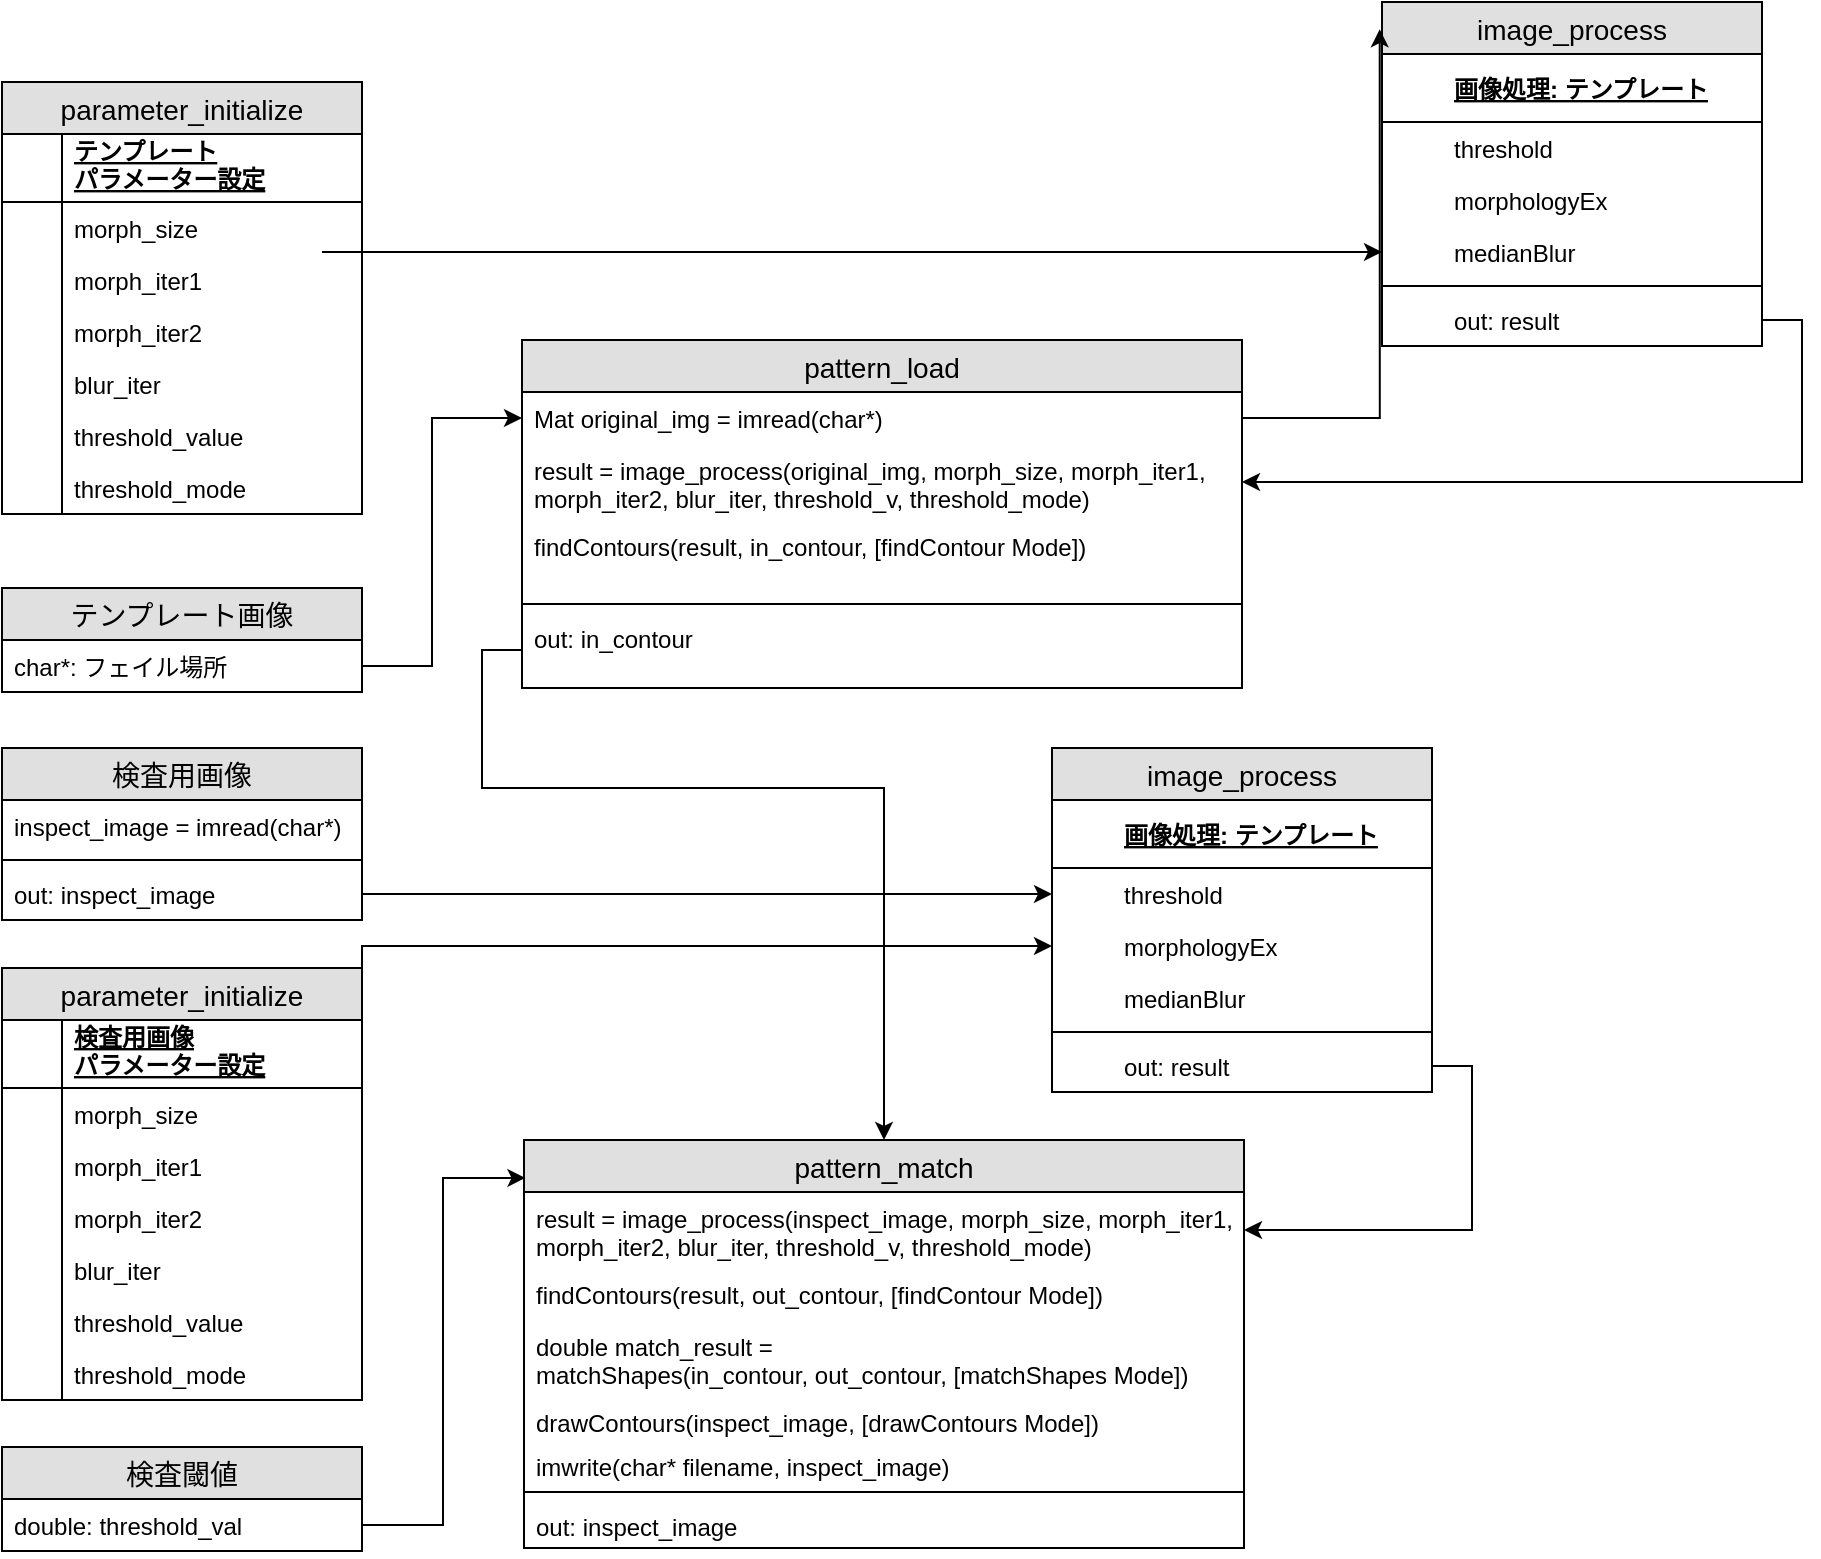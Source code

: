 <mxfile type="github" version="10.5.7"><diagram id="e56a1550-8fbb-45ad-956c-1786394a9013" name="Page-1"><mxGraphModel grid="1" dx="2220" dy="1553" gridSize="10" guides="1" tooltips="1" connect="1" arrows="1" fold="1" page="1" pageScale="1" pageWidth="1169" pageHeight="827" math="0" shadow="0" background="#ffffff"><root><mxCell id="0" /><mxCell id="1" parent="0" /><mxCell id="8Xmpn3u3pJ4hBeIKlxWt-1" value="pattern_load" parent="1" style="swimlane;fontStyle=0;childLayout=stackLayout;horizontal=1;startSize=26;fillColor=#e0e0e0;horizontalStack=0;resizeParent=1;resizeParentMax=0;resizeLast=0;collapsible=1;marginBottom=0;swimlaneFillColor=#ffffff;align=center;fontSize=14;" vertex="1"><mxGeometry as="geometry" x="310" y="176" width="360" height="174" /></mxCell><mxCell id="8Xmpn3u3pJ4hBeIKlxWt-2" value="Mat original_img = imread(char*)&#10;" parent="8Xmpn3u3pJ4hBeIKlxWt-1" style="text;strokeColor=none;fillColor=none;spacingLeft=4;spacingRight=4;overflow=hidden;rotatable=0;points=[[0,0.5],[1,0.5]];portConstraint=eastwest;fontSize=12;" vertex="1"><mxGeometry as="geometry" y="26" width="360" height="26" /></mxCell><mxCell id="8Xmpn3u3pJ4hBeIKlxWt-3" value="result = image_process(original_img, morph_size, morph_iter1, &#10;morph_iter2, blur_iter, threshold_v, threshold_mode)&#10;" parent="8Xmpn3u3pJ4hBeIKlxWt-1" style="text;strokeColor=none;fillColor=none;spacingLeft=4;spacingRight=4;overflow=hidden;rotatable=0;points=[[0,0.5],[1,0.5]];portConstraint=eastwest;fontSize=12;" vertex="1"><mxGeometry as="geometry" y="52" width="360" height="38" /></mxCell><mxCell id="8Xmpn3u3pJ4hBeIKlxWt-32" value="findContours(result, in_contour, [findContour Mode])" parent="8Xmpn3u3pJ4hBeIKlxWt-1" style="text;strokeColor=none;fillColor=none;spacingLeft=4;spacingRight=4;overflow=hidden;rotatable=0;points=[[0,0.5],[1,0.5]];portConstraint=eastwest;fontSize=12;" vertex="1"><mxGeometry as="geometry" y="90" width="360" height="38" /></mxCell><mxCell id="8Xmpn3u3pJ4hBeIKlxWt-34" value="" parent="8Xmpn3u3pJ4hBeIKlxWt-1" style="line;strokeWidth=1;fillColor=none;align=left;verticalAlign=middle;spacingTop=-1;spacingLeft=3;spacingRight=3;rotatable=0;labelPosition=right;points=[];portConstraint=eastwest;fontSize=12;" vertex="1"><mxGeometry as="geometry" y="128" width="360" height="8" /></mxCell><mxCell id="8Xmpn3u3pJ4hBeIKlxWt-33" value="out: in_contour" parent="8Xmpn3u3pJ4hBeIKlxWt-1" style="text;strokeColor=none;fillColor=none;spacingLeft=4;spacingRight=4;overflow=hidden;rotatable=0;points=[[0,0.5],[1,0.5]];portConstraint=eastwest;fontSize=12;" vertex="1"><mxGeometry as="geometry" y="136" width="360" height="38" /></mxCell><mxCell id="8Xmpn3u3pJ4hBeIKlxWt-5" value="parameter_initialize" parent="1" style="swimlane;fontStyle=0;childLayout=stackLayout;horizontal=1;startSize=26;fillColor=#e0e0e0;horizontalStack=0;resizeParent=1;resizeParentMax=0;resizeLast=0;collapsible=1;marginBottom=0;swimlaneFillColor=#ffffff;align=center;fontSize=14;" vertex="1"><mxGeometry as="geometry" x="50" y="47" width="180" height="216" /></mxCell><mxCell id="8Xmpn3u3pJ4hBeIKlxWt-6" value="テンプレート&#10;パラメーター設定&#10;" parent="8Xmpn3u3pJ4hBeIKlxWt-5" style="shape=partialRectangle;top=0;left=0;right=0;bottom=1;align=left;verticalAlign=middle;fillColor=none;spacingLeft=34;spacingRight=4;overflow=hidden;rotatable=0;points=[[0,0.5],[1,0.5]];portConstraint=eastwest;dropTarget=0;fontStyle=5;fontSize=12;" vertex="1"><mxGeometry as="geometry" y="26" width="180" height="34" /></mxCell><mxCell id="8Xmpn3u3pJ4hBeIKlxWt-7" value="" parent="8Xmpn3u3pJ4hBeIKlxWt-6" style="shape=partialRectangle;top=0;left=0;bottom=0;fillColor=none;align=left;verticalAlign=middle;spacingLeft=4;spacingRight=4;overflow=hidden;rotatable=0;points=[];portConstraint=eastwest;part=1;fontSize=12;" vertex="1" connectable="0"><mxGeometry as="geometry" width="30" height="34" /></mxCell><mxCell id="8Xmpn3u3pJ4hBeIKlxWt-8" value="morph_size" parent="8Xmpn3u3pJ4hBeIKlxWt-5" style="shape=partialRectangle;top=0;left=0;right=0;bottom=0;align=left;verticalAlign=top;fillColor=none;spacingLeft=34;spacingRight=4;overflow=hidden;rotatable=0;points=[[0,0.5],[1,0.5]];portConstraint=eastwest;dropTarget=0;fontSize=12;" vertex="1"><mxGeometry as="geometry" y="60" width="180" height="26" /></mxCell><mxCell id="8Xmpn3u3pJ4hBeIKlxWt-9" value="" parent="8Xmpn3u3pJ4hBeIKlxWt-8" style="shape=partialRectangle;top=0;left=0;bottom=0;fillColor=none;align=left;verticalAlign=top;spacingLeft=4;spacingRight=4;overflow=hidden;rotatable=0;points=[];portConstraint=eastwest;part=1;fontSize=12;" vertex="1" connectable="0"><mxGeometry as="geometry" width="30" height="26" /></mxCell><mxCell id="8Xmpn3u3pJ4hBeIKlxWt-10" value="morph_iter1&#10;" parent="8Xmpn3u3pJ4hBeIKlxWt-5" style="shape=partialRectangle;top=0;left=0;right=0;bottom=0;align=left;verticalAlign=top;fillColor=none;spacingLeft=34;spacingRight=4;overflow=hidden;rotatable=0;points=[[0,0.5],[1,0.5]];portConstraint=eastwest;dropTarget=0;fontSize=12;" vertex="1"><mxGeometry as="geometry" y="86" width="180" height="26" /></mxCell><mxCell id="8Xmpn3u3pJ4hBeIKlxWt-11" value="" parent="8Xmpn3u3pJ4hBeIKlxWt-10" style="shape=partialRectangle;top=0;left=0;bottom=0;fillColor=none;align=left;verticalAlign=top;spacingLeft=4;spacingRight=4;overflow=hidden;rotatable=0;points=[];portConstraint=eastwest;part=1;fontSize=12;" vertex="1" connectable="0"><mxGeometry as="geometry" width="30" height="26" /></mxCell><mxCell id="8Xmpn3u3pJ4hBeIKlxWt-12" value="morph_iter2&#10;" parent="8Xmpn3u3pJ4hBeIKlxWt-5" style="shape=partialRectangle;top=0;left=0;right=0;bottom=0;align=left;verticalAlign=top;fillColor=none;spacingLeft=34;spacingRight=4;overflow=hidden;rotatable=0;points=[[0,0.5],[1,0.5]];portConstraint=eastwest;dropTarget=0;fontSize=12;" vertex="1"><mxGeometry as="geometry" y="112" width="180" height="26" /></mxCell><mxCell id="8Xmpn3u3pJ4hBeIKlxWt-13" value="" parent="8Xmpn3u3pJ4hBeIKlxWt-12" style="shape=partialRectangle;top=0;left=0;bottom=0;fillColor=none;align=left;verticalAlign=top;spacingLeft=4;spacingRight=4;overflow=hidden;rotatable=0;points=[];portConstraint=eastwest;part=1;fontSize=12;" vertex="1" connectable="0"><mxGeometry as="geometry" width="30" height="26" /></mxCell><mxCell id="8Xmpn3u3pJ4hBeIKlxWt-16" value="blur_iter&#10;" parent="8Xmpn3u3pJ4hBeIKlxWt-5" style="shape=partialRectangle;top=0;left=0;right=0;bottom=0;align=left;verticalAlign=top;fillColor=none;spacingLeft=34;spacingRight=4;overflow=hidden;rotatable=0;points=[[0,0.5],[1,0.5]];portConstraint=eastwest;dropTarget=0;fontSize=12;" vertex="1"><mxGeometry as="geometry" y="138" width="180" height="26" /></mxCell><mxCell id="8Xmpn3u3pJ4hBeIKlxWt-17" value="" parent="8Xmpn3u3pJ4hBeIKlxWt-16" style="shape=partialRectangle;top=0;left=0;bottom=0;fillColor=none;align=left;verticalAlign=top;spacingLeft=4;spacingRight=4;overflow=hidden;rotatable=0;points=[];portConstraint=eastwest;part=1;fontSize=12;" vertex="1" connectable="0"><mxGeometry as="geometry" width="30" height="26" /></mxCell><mxCell id="8Xmpn3u3pJ4hBeIKlxWt-18" value="threshold_value&#10;" parent="8Xmpn3u3pJ4hBeIKlxWt-5" style="shape=partialRectangle;top=0;left=0;right=0;bottom=0;align=left;verticalAlign=top;fillColor=none;spacingLeft=34;spacingRight=4;overflow=hidden;rotatable=0;points=[[0,0.5],[1,0.5]];portConstraint=eastwest;dropTarget=0;fontSize=12;" vertex="1"><mxGeometry as="geometry" y="164" width="180" height="26" /></mxCell><mxCell id="8Xmpn3u3pJ4hBeIKlxWt-19" value="" parent="8Xmpn3u3pJ4hBeIKlxWt-18" style="shape=partialRectangle;top=0;left=0;bottom=0;fillColor=none;align=left;verticalAlign=top;spacingLeft=4;spacingRight=4;overflow=hidden;rotatable=0;points=[];portConstraint=eastwest;part=1;fontSize=12;" vertex="1" connectable="0"><mxGeometry as="geometry" width="30" height="26" /></mxCell><mxCell id="8Xmpn3u3pJ4hBeIKlxWt-20" value="threshold_mode&#10;" parent="8Xmpn3u3pJ4hBeIKlxWt-5" style="shape=partialRectangle;top=0;left=0;right=0;bottom=0;align=left;verticalAlign=top;fillColor=none;spacingLeft=34;spacingRight=4;overflow=hidden;rotatable=0;points=[[0,0.5],[1,0.5]];portConstraint=eastwest;dropTarget=0;fontSize=12;" vertex="1"><mxGeometry as="geometry" y="190" width="180" height="26" /></mxCell><mxCell id="8Xmpn3u3pJ4hBeIKlxWt-21" value="" parent="8Xmpn3u3pJ4hBeIKlxWt-20" style="shape=partialRectangle;top=0;left=0;bottom=0;fillColor=none;align=left;verticalAlign=top;spacingLeft=4;spacingRight=4;overflow=hidden;rotatable=0;points=[];portConstraint=eastwest;part=1;fontSize=12;" vertex="1" connectable="0"><mxGeometry as="geometry" width="30" height="26" /></mxCell><mxCell id="8Xmpn3u3pJ4hBeIKlxWt-22" value="テンプレート画像" parent="1" style="swimlane;fontStyle=0;childLayout=stackLayout;horizontal=1;startSize=26;fillColor=#e0e0e0;horizontalStack=0;resizeParent=1;resizeParentMax=0;resizeLast=0;collapsible=1;marginBottom=0;swimlaneFillColor=#ffffff;align=center;fontSize=14;" vertex="1"><mxGeometry as="geometry" x="50" y="300" width="180" height="52" /></mxCell><mxCell id="8Xmpn3u3pJ4hBeIKlxWt-23" value="char*: フェイル場所" parent="8Xmpn3u3pJ4hBeIKlxWt-22" style="text;strokeColor=none;fillColor=none;spacingLeft=4;spacingRight=4;overflow=hidden;rotatable=0;points=[[0,0.5],[1,0.5]];portConstraint=eastwest;fontSize=12;" vertex="1"><mxGeometry as="geometry" y="26" width="180" height="26" /></mxCell><mxCell id="8Xmpn3u3pJ4hBeIKlxWt-26" parent="1" style="edgeStyle=orthogonalEdgeStyle;rounded=0;orthogonalLoop=1;jettySize=auto;html=1;exitX=1;exitY=0.5;exitDx=0;exitDy=0;entryX=0;entryY=0.5;entryDx=0;entryDy=0;" edge="1" target="8Xmpn3u3pJ4hBeIKlxWt-2" source="8Xmpn3u3pJ4hBeIKlxWt-23"><mxGeometry as="geometry" relative="1"><Array as="points"><mxPoint x="265" y="339" /><mxPoint x="265" y="215" /></Array></mxGeometry></mxCell><mxCell id="8Xmpn3u3pJ4hBeIKlxWt-35" value="image_process" parent="1" style="swimlane;fontStyle=0;childLayout=stackLayout;horizontal=1;startSize=26;fillColor=#e0e0e0;horizontalStack=0;resizeParent=1;resizeParentMax=0;resizeLast=0;collapsible=1;marginBottom=0;swimlaneFillColor=#ffffff;align=center;fontSize=14;" vertex="1"><mxGeometry as="geometry" x="740" y="7" width="190" height="172" /></mxCell><mxCell id="8Xmpn3u3pJ4hBeIKlxWt-36" value="画像処理: テンプレート" parent="8Xmpn3u3pJ4hBeIKlxWt-35" style="shape=partialRectangle;top=0;left=0;right=0;bottom=1;align=left;verticalAlign=middle;fillColor=none;spacingLeft=34;spacingRight=4;overflow=hidden;rotatable=0;points=[[0,0.5],[1,0.5]];portConstraint=eastwest;dropTarget=0;fontStyle=5;fontSize=12;" vertex="1"><mxGeometry as="geometry" y="26" width="190" height="34" /></mxCell><mxCell id="8Xmpn3u3pJ4hBeIKlxWt-38" value="threshold" parent="8Xmpn3u3pJ4hBeIKlxWt-35" style="shape=partialRectangle;top=0;left=0;right=0;bottom=0;align=left;verticalAlign=top;fillColor=none;spacingLeft=34;spacingRight=4;overflow=hidden;rotatable=0;points=[[0,0.5],[1,0.5]];portConstraint=eastwest;dropTarget=0;fontSize=12;" vertex="1"><mxGeometry as="geometry" y="60" width="190" height="26" /></mxCell><mxCell id="8Xmpn3u3pJ4hBeIKlxWt-40" value="morphologyEx" parent="8Xmpn3u3pJ4hBeIKlxWt-35" style="shape=partialRectangle;top=0;left=0;right=0;bottom=0;align=left;verticalAlign=top;fillColor=none;spacingLeft=34;spacingRight=4;overflow=hidden;rotatable=0;points=[[0,0.5],[1,0.5]];portConstraint=eastwest;dropTarget=0;fontSize=12;" vertex="1"><mxGeometry as="geometry" y="86" width="190" height="26" /></mxCell><mxCell id="8Xmpn3u3pJ4hBeIKlxWt-42" value="medianBlur" parent="8Xmpn3u3pJ4hBeIKlxWt-35" style="shape=partialRectangle;top=0;left=0;right=0;bottom=0;align=left;verticalAlign=top;fillColor=none;spacingLeft=34;spacingRight=4;overflow=hidden;rotatable=0;points=[[0,0.5],[1,0.5]];portConstraint=eastwest;dropTarget=0;fontSize=12;" vertex="1"><mxGeometry as="geometry" y="112" width="190" height="26" /></mxCell><mxCell id="8Xmpn3u3pJ4hBeIKlxWt-58" value="" parent="8Xmpn3u3pJ4hBeIKlxWt-35" style="line;strokeWidth=1;fillColor=none;align=left;verticalAlign=middle;spacingTop=-1;spacingLeft=3;spacingRight=3;rotatable=0;labelPosition=right;points=[];portConstraint=eastwest;fontSize=12;" vertex="1"><mxGeometry as="geometry" y="138" width="190" height="8" /></mxCell><mxCell id="8Xmpn3u3pJ4hBeIKlxWt-56" value="out: result&#10;" parent="8Xmpn3u3pJ4hBeIKlxWt-35" style="shape=partialRectangle;top=0;left=0;right=0;bottom=0;align=left;verticalAlign=top;fillColor=none;spacingLeft=34;spacingRight=4;overflow=hidden;rotatable=0;points=[[0,0.5],[1,0.5]];portConstraint=eastwest;dropTarget=0;fontSize=12;" vertex="1"><mxGeometry as="geometry" y="146" width="190" height="26" /></mxCell><mxCell id="8Xmpn3u3pJ4hBeIKlxWt-54" parent="1" style="edgeStyle=orthogonalEdgeStyle;rounded=0;orthogonalLoop=1;jettySize=auto;html=1;entryX=0;entryY=0.5;entryDx=0;entryDy=0;" edge="1" target="8Xmpn3u3pJ4hBeIKlxWt-42"><mxGeometry as="geometry" relative="1"><mxPoint as="sourcePoint" x="210" y="132" /><Array as="points"><mxPoint x="210" y="132" /></Array></mxGeometry></mxCell><mxCell id="8Xmpn3u3pJ4hBeIKlxWt-55" parent="1" style="edgeStyle=orthogonalEdgeStyle;rounded=0;orthogonalLoop=1;jettySize=auto;html=1;exitX=1;exitY=0.5;exitDx=0;exitDy=0;entryX=-0.006;entryY=0.079;entryDx=0;entryDy=0;entryPerimeter=0;" edge="1" target="8Xmpn3u3pJ4hBeIKlxWt-35" source="8Xmpn3u3pJ4hBeIKlxWt-2"><mxGeometry as="geometry" relative="1" /></mxCell><mxCell id="8Xmpn3u3pJ4hBeIKlxWt-59" parent="1" style="edgeStyle=orthogonalEdgeStyle;rounded=0;orthogonalLoop=1;jettySize=auto;html=1;exitX=1;exitY=0.5;exitDx=0;exitDy=0;entryX=1;entryY=0.5;entryDx=0;entryDy=0;" edge="1" target="8Xmpn3u3pJ4hBeIKlxWt-3" source="8Xmpn3u3pJ4hBeIKlxWt-56"><mxGeometry as="geometry" relative="1" /></mxCell><mxCell id="8Xmpn3u3pJ4hBeIKlxWt-60" value="検査用画像" parent="1" style="swimlane;fontStyle=0;childLayout=stackLayout;horizontal=1;startSize=26;fillColor=#e0e0e0;horizontalStack=0;resizeParent=1;resizeParentMax=0;resizeLast=0;collapsible=1;marginBottom=0;swimlaneFillColor=#ffffff;align=center;fontSize=14;" vertex="1"><mxGeometry as="geometry" x="50" y="380" width="180" height="86" /></mxCell><mxCell id="8Xmpn3u3pJ4hBeIKlxWt-61" value="inspect_image = imread(char*)" parent="8Xmpn3u3pJ4hBeIKlxWt-60" style="text;strokeColor=none;fillColor=none;spacingLeft=4;spacingRight=4;overflow=hidden;rotatable=0;points=[[0,0.5],[1,0.5]];portConstraint=eastwest;fontSize=12;" vertex="1"><mxGeometry as="geometry" y="26" width="180" height="26" /></mxCell><mxCell id="8Xmpn3u3pJ4hBeIKlxWt-63" value="" parent="8Xmpn3u3pJ4hBeIKlxWt-60" style="line;strokeWidth=1;fillColor=none;align=left;verticalAlign=middle;spacingTop=-1;spacingLeft=3;spacingRight=3;rotatable=0;labelPosition=right;points=[];portConstraint=eastwest;fontSize=12;" vertex="1"><mxGeometry as="geometry" y="52" width="180" height="8" /></mxCell><mxCell id="8Xmpn3u3pJ4hBeIKlxWt-62" value="out: inspect_image&#10;" parent="8Xmpn3u3pJ4hBeIKlxWt-60" style="text;strokeColor=none;fillColor=none;spacingLeft=4;spacingRight=4;overflow=hidden;rotatable=0;points=[[0,0.5],[1,0.5]];portConstraint=eastwest;fontSize=12;" vertex="1"><mxGeometry as="geometry" y="60" width="180" height="26" /></mxCell><mxCell id="8Xmpn3u3pJ4hBeIKlxWt-64" value="parameter_initialize" parent="1" style="swimlane;fontStyle=0;childLayout=stackLayout;horizontal=1;startSize=26;fillColor=#e0e0e0;horizontalStack=0;resizeParent=1;resizeParentMax=0;resizeLast=0;collapsible=1;marginBottom=0;swimlaneFillColor=#ffffff;align=center;fontSize=14;" vertex="1"><mxGeometry as="geometry" x="50" y="490" width="180" height="216" /></mxCell><mxCell id="8Xmpn3u3pJ4hBeIKlxWt-65" value="検査用画像&#10;パラメーター設定&#10;" parent="8Xmpn3u3pJ4hBeIKlxWt-64" style="shape=partialRectangle;top=0;left=0;right=0;bottom=1;align=left;verticalAlign=middle;fillColor=none;spacingLeft=34;spacingRight=4;overflow=hidden;rotatable=0;points=[[0,0.5],[1,0.5]];portConstraint=eastwest;dropTarget=0;fontStyle=5;fontSize=12;" vertex="1"><mxGeometry as="geometry" y="26" width="180" height="34" /></mxCell><mxCell id="8Xmpn3u3pJ4hBeIKlxWt-66" value="" parent="8Xmpn3u3pJ4hBeIKlxWt-65" style="shape=partialRectangle;top=0;left=0;bottom=0;fillColor=none;align=left;verticalAlign=middle;spacingLeft=4;spacingRight=4;overflow=hidden;rotatable=0;points=[];portConstraint=eastwest;part=1;fontSize=12;" vertex="1" connectable="0"><mxGeometry as="geometry" width="30" height="34" /></mxCell><mxCell id="8Xmpn3u3pJ4hBeIKlxWt-67" value="morph_size" parent="8Xmpn3u3pJ4hBeIKlxWt-64" style="shape=partialRectangle;top=0;left=0;right=0;bottom=0;align=left;verticalAlign=top;fillColor=none;spacingLeft=34;spacingRight=4;overflow=hidden;rotatable=0;points=[[0,0.5],[1,0.5]];portConstraint=eastwest;dropTarget=0;fontSize=12;" vertex="1"><mxGeometry as="geometry" y="60" width="180" height="26" /></mxCell><mxCell id="8Xmpn3u3pJ4hBeIKlxWt-68" value="" parent="8Xmpn3u3pJ4hBeIKlxWt-67" style="shape=partialRectangle;top=0;left=0;bottom=0;fillColor=none;align=left;verticalAlign=top;spacingLeft=4;spacingRight=4;overflow=hidden;rotatable=0;points=[];portConstraint=eastwest;part=1;fontSize=12;" vertex="1" connectable="0"><mxGeometry as="geometry" width="30" height="26" /></mxCell><mxCell id="8Xmpn3u3pJ4hBeIKlxWt-69" value="morph_iter1&#10;" parent="8Xmpn3u3pJ4hBeIKlxWt-64" style="shape=partialRectangle;top=0;left=0;right=0;bottom=0;align=left;verticalAlign=top;fillColor=none;spacingLeft=34;spacingRight=4;overflow=hidden;rotatable=0;points=[[0,0.5],[1,0.5]];portConstraint=eastwest;dropTarget=0;fontSize=12;" vertex="1"><mxGeometry as="geometry" y="86" width="180" height="26" /></mxCell><mxCell id="8Xmpn3u3pJ4hBeIKlxWt-70" value="" parent="8Xmpn3u3pJ4hBeIKlxWt-69" style="shape=partialRectangle;top=0;left=0;bottom=0;fillColor=none;align=left;verticalAlign=top;spacingLeft=4;spacingRight=4;overflow=hidden;rotatable=0;points=[];portConstraint=eastwest;part=1;fontSize=12;" vertex="1" connectable="0"><mxGeometry as="geometry" width="30" height="26" /></mxCell><mxCell id="8Xmpn3u3pJ4hBeIKlxWt-71" value="morph_iter2&#10;" parent="8Xmpn3u3pJ4hBeIKlxWt-64" style="shape=partialRectangle;top=0;left=0;right=0;bottom=0;align=left;verticalAlign=top;fillColor=none;spacingLeft=34;spacingRight=4;overflow=hidden;rotatable=0;points=[[0,0.5],[1,0.5]];portConstraint=eastwest;dropTarget=0;fontSize=12;" vertex="1"><mxGeometry as="geometry" y="112" width="180" height="26" /></mxCell><mxCell id="8Xmpn3u3pJ4hBeIKlxWt-72" value="" parent="8Xmpn3u3pJ4hBeIKlxWt-71" style="shape=partialRectangle;top=0;left=0;bottom=0;fillColor=none;align=left;verticalAlign=top;spacingLeft=4;spacingRight=4;overflow=hidden;rotatable=0;points=[];portConstraint=eastwest;part=1;fontSize=12;" vertex="1" connectable="0"><mxGeometry as="geometry" width="30" height="26" /></mxCell><mxCell id="8Xmpn3u3pJ4hBeIKlxWt-73" value="blur_iter&#10;" parent="8Xmpn3u3pJ4hBeIKlxWt-64" style="shape=partialRectangle;top=0;left=0;right=0;bottom=0;align=left;verticalAlign=top;fillColor=none;spacingLeft=34;spacingRight=4;overflow=hidden;rotatable=0;points=[[0,0.5],[1,0.5]];portConstraint=eastwest;dropTarget=0;fontSize=12;" vertex="1"><mxGeometry as="geometry" y="138" width="180" height="26" /></mxCell><mxCell id="8Xmpn3u3pJ4hBeIKlxWt-74" value="" parent="8Xmpn3u3pJ4hBeIKlxWt-73" style="shape=partialRectangle;top=0;left=0;bottom=0;fillColor=none;align=left;verticalAlign=top;spacingLeft=4;spacingRight=4;overflow=hidden;rotatable=0;points=[];portConstraint=eastwest;part=1;fontSize=12;" vertex="1" connectable="0"><mxGeometry as="geometry" width="30" height="26" /></mxCell><mxCell id="8Xmpn3u3pJ4hBeIKlxWt-75" value="threshold_value&#10;" parent="8Xmpn3u3pJ4hBeIKlxWt-64" style="shape=partialRectangle;top=0;left=0;right=0;bottom=0;align=left;verticalAlign=top;fillColor=none;spacingLeft=34;spacingRight=4;overflow=hidden;rotatable=0;points=[[0,0.5],[1,0.5]];portConstraint=eastwest;dropTarget=0;fontSize=12;" vertex="1"><mxGeometry as="geometry" y="164" width="180" height="26" /></mxCell><mxCell id="8Xmpn3u3pJ4hBeIKlxWt-76" value="" parent="8Xmpn3u3pJ4hBeIKlxWt-75" style="shape=partialRectangle;top=0;left=0;bottom=0;fillColor=none;align=left;verticalAlign=top;spacingLeft=4;spacingRight=4;overflow=hidden;rotatable=0;points=[];portConstraint=eastwest;part=1;fontSize=12;" vertex="1" connectable="0"><mxGeometry as="geometry" width="30" height="26" /></mxCell><mxCell id="8Xmpn3u3pJ4hBeIKlxWt-77" value="threshold_mode&#10;" parent="8Xmpn3u3pJ4hBeIKlxWt-64" style="shape=partialRectangle;top=0;left=0;right=0;bottom=0;align=left;verticalAlign=top;fillColor=none;spacingLeft=34;spacingRight=4;overflow=hidden;rotatable=0;points=[[0,0.5],[1,0.5]];portConstraint=eastwest;dropTarget=0;fontSize=12;" vertex="1"><mxGeometry as="geometry" y="190" width="180" height="26" /></mxCell><mxCell id="8Xmpn3u3pJ4hBeIKlxWt-78" value="" parent="8Xmpn3u3pJ4hBeIKlxWt-77" style="shape=partialRectangle;top=0;left=0;bottom=0;fillColor=none;align=left;verticalAlign=top;spacingLeft=4;spacingRight=4;overflow=hidden;rotatable=0;points=[];portConstraint=eastwest;part=1;fontSize=12;" vertex="1" connectable="0"><mxGeometry as="geometry" width="30" height="26" /></mxCell><mxCell id="8Xmpn3u3pJ4hBeIKlxWt-81" value="pattern_match" parent="1" style="swimlane;fontStyle=0;childLayout=stackLayout;horizontal=1;startSize=26;fillColor=#e0e0e0;horizontalStack=0;resizeParent=1;resizeParentMax=0;resizeLast=0;collapsible=1;marginBottom=0;swimlaneFillColor=#ffffff;align=center;fontSize=14;" vertex="1"><mxGeometry as="geometry" x="311" y="576" width="360" height="204" /></mxCell><mxCell id="8Xmpn3u3pJ4hBeIKlxWt-83" value="result = image_process(inspect_image, morph_size, morph_iter1, &#10;morph_iter2, blur_iter, threshold_v, threshold_mode)&#10;" parent="8Xmpn3u3pJ4hBeIKlxWt-81" style="text;strokeColor=none;fillColor=none;spacingLeft=4;spacingRight=4;overflow=hidden;rotatable=0;points=[[0,0.5],[1,0.5]];portConstraint=eastwest;fontSize=12;" vertex="1"><mxGeometry as="geometry" y="26" width="360" height="38" /></mxCell><mxCell id="8Xmpn3u3pJ4hBeIKlxWt-84" value="findContours(result, out_contour, [findContour Mode])" parent="8Xmpn3u3pJ4hBeIKlxWt-81" style="text;strokeColor=none;fillColor=none;spacingLeft=4;spacingRight=4;overflow=hidden;rotatable=0;points=[[0,0.5],[1,0.5]];portConstraint=eastwest;fontSize=12;" vertex="1"><mxGeometry as="geometry" y="64" width="360" height="26" /></mxCell><mxCell id="8Xmpn3u3pJ4hBeIKlxWt-100" value="double match_result = &#10;matchShapes(in_contour, out_contour, [matchShapes Mode])&#10;" parent="8Xmpn3u3pJ4hBeIKlxWt-81" style="text;strokeColor=none;fillColor=none;spacingLeft=4;spacingRight=4;overflow=hidden;rotatable=0;points=[[0,0.5],[1,0.5]];portConstraint=eastwest;fontSize=12;" vertex="1"><mxGeometry as="geometry" y="90" width="360" height="38" /></mxCell><mxCell id="8Xmpn3u3pJ4hBeIKlxWt-102" value="drawContours(inspect_image, [drawContours Mode])&#10;" parent="8Xmpn3u3pJ4hBeIKlxWt-81" style="text;strokeColor=none;fillColor=none;spacingLeft=4;spacingRight=4;overflow=hidden;rotatable=0;points=[[0,0.5],[1,0.5]];portConstraint=eastwest;fontSize=12;" vertex="1"><mxGeometry as="geometry" y="128" width="360" height="22" /></mxCell><mxCell id="8Xmpn3u3pJ4hBeIKlxWt-103" value="imwrite(char* filename, inspect_image)" parent="8Xmpn3u3pJ4hBeIKlxWt-81" style="text;strokeColor=none;fillColor=none;spacingLeft=4;spacingRight=4;overflow=hidden;rotatable=0;points=[[0,0.5],[1,0.5]];portConstraint=eastwest;fontSize=12;" vertex="1"><mxGeometry as="geometry" y="150" width="360" height="22" /></mxCell><mxCell id="8Xmpn3u3pJ4hBeIKlxWt-85" value="" parent="8Xmpn3u3pJ4hBeIKlxWt-81" style="line;strokeWidth=1;fillColor=none;align=left;verticalAlign=middle;spacingTop=-1;spacingLeft=3;spacingRight=3;rotatable=0;labelPosition=right;points=[];portConstraint=eastwest;fontSize=12;" vertex="1"><mxGeometry as="geometry" y="172" width="360" height="8" /></mxCell><mxCell id="8Xmpn3u3pJ4hBeIKlxWt-86" value="out: inspect_image" parent="8Xmpn3u3pJ4hBeIKlxWt-81" style="text;strokeColor=none;fillColor=none;spacingLeft=4;spacingRight=4;overflow=hidden;rotatable=0;points=[[0,0.5],[1,0.5]];portConstraint=eastwest;fontSize=12;" vertex="1"><mxGeometry as="geometry" y="180" width="360" height="24" /></mxCell><mxCell id="8Xmpn3u3pJ4hBeIKlxWt-87" parent="1" style="edgeStyle=orthogonalEdgeStyle;rounded=0;orthogonalLoop=1;jettySize=auto;html=1;exitX=1;exitY=0.5;exitDx=0;exitDy=0;entryX=0;entryY=0.5;entryDx=0;entryDy=0;" edge="1" target="8Xmpn3u3pJ4hBeIKlxWt-93" source="8Xmpn3u3pJ4hBeIKlxWt-62"><mxGeometry as="geometry" relative="1" /></mxCell><mxCell id="8Xmpn3u3pJ4hBeIKlxWt-88" value="検査閾値" parent="1" style="swimlane;fontStyle=0;childLayout=stackLayout;horizontal=1;startSize=26;fillColor=#e0e0e0;horizontalStack=0;resizeParent=1;resizeParentMax=0;resizeLast=0;collapsible=1;marginBottom=0;swimlaneFillColor=#ffffff;align=center;fontSize=14;" vertex="1"><mxGeometry as="geometry" x="50" y="729.5" width="180" height="52" /></mxCell><mxCell id="8Xmpn3u3pJ4hBeIKlxWt-89" value="double: threshold_val&#10;" parent="8Xmpn3u3pJ4hBeIKlxWt-88" style="text;strokeColor=none;fillColor=none;spacingLeft=4;spacingRight=4;overflow=hidden;rotatable=0;points=[[0,0.5],[1,0.5]];portConstraint=eastwest;fontSize=12;" vertex="1"><mxGeometry as="geometry" y="26" width="180" height="26" /></mxCell><mxCell id="8Xmpn3u3pJ4hBeIKlxWt-90" parent="1" style="edgeStyle=orthogonalEdgeStyle;rounded=0;orthogonalLoop=1;jettySize=auto;html=1;exitX=1;exitY=0.5;exitDx=0;exitDy=0;entryX=0.002;entryY=0.093;entryDx=0;entryDy=0;entryPerimeter=0;" edge="1" target="8Xmpn3u3pJ4hBeIKlxWt-81" source="8Xmpn3u3pJ4hBeIKlxWt-89"><mxGeometry as="geometry" relative="1" /></mxCell><mxCell id="8Xmpn3u3pJ4hBeIKlxWt-91" value="image_process" parent="1" style="swimlane;fontStyle=0;childLayout=stackLayout;horizontal=1;startSize=26;fillColor=#e0e0e0;horizontalStack=0;resizeParent=1;resizeParentMax=0;resizeLast=0;collapsible=1;marginBottom=0;swimlaneFillColor=#ffffff;align=center;fontSize=14;" vertex="1"><mxGeometry as="geometry" x="575" y="380" width="190" height="172" /></mxCell><mxCell id="8Xmpn3u3pJ4hBeIKlxWt-92" value="画像処理: テンプレート" parent="8Xmpn3u3pJ4hBeIKlxWt-91" style="shape=partialRectangle;top=0;left=0;right=0;bottom=1;align=left;verticalAlign=middle;fillColor=none;spacingLeft=34;spacingRight=4;overflow=hidden;rotatable=0;points=[[0,0.5],[1,0.5]];portConstraint=eastwest;dropTarget=0;fontStyle=5;fontSize=12;" vertex="1"><mxGeometry as="geometry" y="26" width="190" height="34" /></mxCell><mxCell id="8Xmpn3u3pJ4hBeIKlxWt-93" value="threshold" parent="8Xmpn3u3pJ4hBeIKlxWt-91" style="shape=partialRectangle;top=0;left=0;right=0;bottom=0;align=left;verticalAlign=top;fillColor=none;spacingLeft=34;spacingRight=4;overflow=hidden;rotatable=0;points=[[0,0.5],[1,0.5]];portConstraint=eastwest;dropTarget=0;fontSize=12;" vertex="1"><mxGeometry as="geometry" y="60" width="190" height="26" /></mxCell><mxCell id="8Xmpn3u3pJ4hBeIKlxWt-94" value="morphologyEx" parent="8Xmpn3u3pJ4hBeIKlxWt-91" style="shape=partialRectangle;top=0;left=0;right=0;bottom=0;align=left;verticalAlign=top;fillColor=none;spacingLeft=34;spacingRight=4;overflow=hidden;rotatable=0;points=[[0,0.5],[1,0.5]];portConstraint=eastwest;dropTarget=0;fontSize=12;" vertex="1"><mxGeometry as="geometry" y="86" width="190" height="26" /></mxCell><mxCell id="8Xmpn3u3pJ4hBeIKlxWt-95" value="medianBlur" parent="8Xmpn3u3pJ4hBeIKlxWt-91" style="shape=partialRectangle;top=0;left=0;right=0;bottom=0;align=left;verticalAlign=top;fillColor=none;spacingLeft=34;spacingRight=4;overflow=hidden;rotatable=0;points=[[0,0.5],[1,0.5]];portConstraint=eastwest;dropTarget=0;fontSize=12;" vertex="1"><mxGeometry as="geometry" y="112" width="190" height="26" /></mxCell><mxCell id="8Xmpn3u3pJ4hBeIKlxWt-96" value="" parent="8Xmpn3u3pJ4hBeIKlxWt-91" style="line;strokeWidth=1;fillColor=none;align=left;verticalAlign=middle;spacingTop=-1;spacingLeft=3;spacingRight=3;rotatable=0;labelPosition=right;points=[];portConstraint=eastwest;fontSize=12;" vertex="1"><mxGeometry as="geometry" y="138" width="190" height="8" /></mxCell><mxCell id="8Xmpn3u3pJ4hBeIKlxWt-97" value="out: result&#10;" parent="8Xmpn3u3pJ4hBeIKlxWt-91" style="shape=partialRectangle;top=0;left=0;right=0;bottom=0;align=left;verticalAlign=top;fillColor=none;spacingLeft=34;spacingRight=4;overflow=hidden;rotatable=0;points=[[0,0.5],[1,0.5]];portConstraint=eastwest;dropTarget=0;fontSize=12;" vertex="1"><mxGeometry as="geometry" y="146" width="190" height="26" /></mxCell><mxCell id="8Xmpn3u3pJ4hBeIKlxWt-98" parent="1" style="edgeStyle=orthogonalEdgeStyle;rounded=0;orthogonalLoop=1;jettySize=auto;html=1;exitX=1;exitY=0.5;exitDx=0;exitDy=0;entryX=0;entryY=0.5;entryDx=0;entryDy=0;" edge="1" target="8Xmpn3u3pJ4hBeIKlxWt-94" source="8Xmpn3u3pJ4hBeIKlxWt-71"><mxGeometry as="geometry" relative="1"><Array as="points"><mxPoint x="230" y="479.5" /></Array></mxGeometry></mxCell><mxCell id="8Xmpn3u3pJ4hBeIKlxWt-99" parent="1" style="edgeStyle=orthogonalEdgeStyle;rounded=0;orthogonalLoop=1;jettySize=auto;html=1;exitX=1;exitY=0.5;exitDx=0;exitDy=0;entryX=1;entryY=0.5;entryDx=0;entryDy=0;" edge="1" target="8Xmpn3u3pJ4hBeIKlxWt-83" source="8Xmpn3u3pJ4hBeIKlxWt-97"><mxGeometry as="geometry" relative="1" /></mxCell><mxCell id="8Xmpn3u3pJ4hBeIKlxWt-101" parent="1" style="edgeStyle=orthogonalEdgeStyle;rounded=0;orthogonalLoop=1;jettySize=auto;html=1;exitX=0;exitY=0.5;exitDx=0;exitDy=0;entryX=0.5;entryY=0;entryDx=0;entryDy=0;" edge="1" target="8Xmpn3u3pJ4hBeIKlxWt-81" source="8Xmpn3u3pJ4hBeIKlxWt-33"><mxGeometry as="geometry" relative="1"><Array as="points"><mxPoint x="290" y="331" /><mxPoint x="290" y="400" /><mxPoint x="491" y="400" /></Array></mxGeometry></mxCell></root></mxGraphModel></diagram></mxfile>